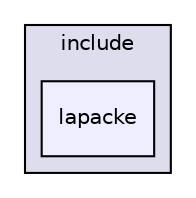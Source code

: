 digraph "include/lapacke" {
  compound=true
  node [ fontsize="10", fontname="Helvetica"];
  edge [ labelfontsize="10", labelfontname="Helvetica"];
  subgraph clusterdir_d44c64559bbebec7f509842c48db8b23 {
    graph [ bgcolor="#ddddee", pencolor="black", label="include" fontname="Helvetica", fontsize="10", URL="dir_d44c64559bbebec7f509842c48db8b23.html"]
  dir_e9e15ae8d691ccd169c06f6bcb43ccc7 [shape=box, label="lapacke", style="filled", fillcolor="#eeeeff", pencolor="black", URL="dir_e9e15ae8d691ccd169c06f6bcb43ccc7.html"];
  }
}
